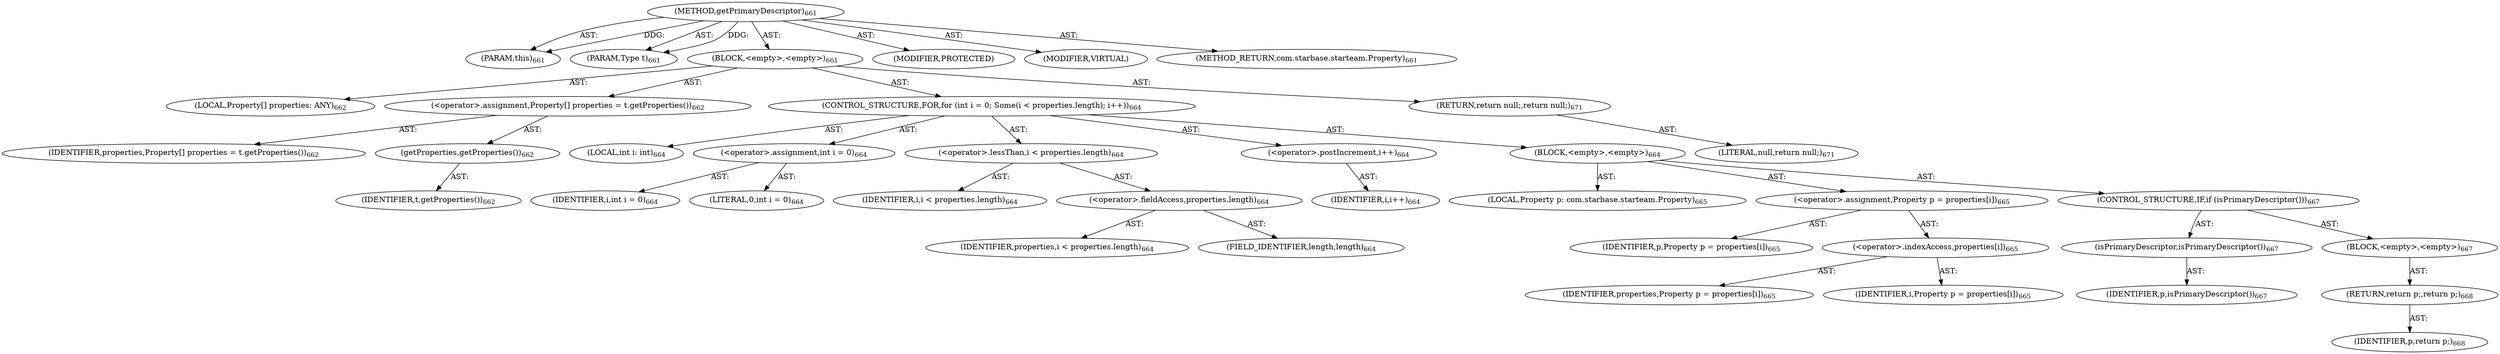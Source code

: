 digraph "getPrimaryDescriptor" {  
"111669149708" [label = <(METHOD,getPrimaryDescriptor)<SUB>661</SUB>> ]
"115964117045" [label = <(PARAM,this)<SUB>661</SUB>> ]
"115964117046" [label = <(PARAM,Type t)<SUB>661</SUB>> ]
"25769803829" [label = <(BLOCK,&lt;empty&gt;,&lt;empty&gt;)<SUB>661</SUB>> ]
"94489280556" [label = <(LOCAL,Property[] properties: ANY)<SUB>662</SUB>> ]
"30064771441" [label = <(&lt;operator&gt;.assignment,Property[] properties = t.getProperties())<SUB>662</SUB>> ]
"68719477074" [label = <(IDENTIFIER,properties,Property[] properties = t.getProperties())<SUB>662</SUB>> ]
"30064771442" [label = <(getProperties,getProperties())<SUB>662</SUB>> ]
"68719477075" [label = <(IDENTIFIER,t,getProperties())<SUB>662</SUB>> ]
"47244640295" [label = <(CONTROL_STRUCTURE,FOR,for (int i = 0; Some(i &lt; properties.length); i++))<SUB>664</SUB>> ]
"94489280557" [label = <(LOCAL,int i: int)<SUB>664</SUB>> ]
"30064771443" [label = <(&lt;operator&gt;.assignment,int i = 0)<SUB>664</SUB>> ]
"68719477076" [label = <(IDENTIFIER,i,int i = 0)<SUB>664</SUB>> ]
"90194313293" [label = <(LITERAL,0,int i = 0)<SUB>664</SUB>> ]
"30064771444" [label = <(&lt;operator&gt;.lessThan,i &lt; properties.length)<SUB>664</SUB>> ]
"68719477077" [label = <(IDENTIFIER,i,i &lt; properties.length)<SUB>664</SUB>> ]
"30064771445" [label = <(&lt;operator&gt;.fieldAccess,properties.length)<SUB>664</SUB>> ]
"68719477078" [label = <(IDENTIFIER,properties,i &lt; properties.length)<SUB>664</SUB>> ]
"55834574880" [label = <(FIELD_IDENTIFIER,length,length)<SUB>664</SUB>> ]
"30064771446" [label = <(&lt;operator&gt;.postIncrement,i++)<SUB>664</SUB>> ]
"68719477079" [label = <(IDENTIFIER,i,i++)<SUB>664</SUB>> ]
"25769803830" [label = <(BLOCK,&lt;empty&gt;,&lt;empty&gt;)<SUB>664</SUB>> ]
"94489280558" [label = <(LOCAL,Property p: com.starbase.starteam.Property)<SUB>665</SUB>> ]
"30064771447" [label = <(&lt;operator&gt;.assignment,Property p = properties[i])<SUB>665</SUB>> ]
"68719477080" [label = <(IDENTIFIER,p,Property p = properties[i])<SUB>665</SUB>> ]
"30064771448" [label = <(&lt;operator&gt;.indexAccess,properties[i])<SUB>665</SUB>> ]
"68719477081" [label = <(IDENTIFIER,properties,Property p = properties[i])<SUB>665</SUB>> ]
"68719477082" [label = <(IDENTIFIER,i,Property p = properties[i])<SUB>665</SUB>> ]
"47244640296" [label = <(CONTROL_STRUCTURE,IF,if (isPrimaryDescriptor()))<SUB>667</SUB>> ]
"30064771449" [label = <(isPrimaryDescriptor,isPrimaryDescriptor())<SUB>667</SUB>> ]
"68719477083" [label = <(IDENTIFIER,p,isPrimaryDescriptor())<SUB>667</SUB>> ]
"25769803831" [label = <(BLOCK,&lt;empty&gt;,&lt;empty&gt;)<SUB>667</SUB>> ]
"146028888071" [label = <(RETURN,return p;,return p;)<SUB>668</SUB>> ]
"68719477084" [label = <(IDENTIFIER,p,return p;)<SUB>668</SUB>> ]
"146028888072" [label = <(RETURN,return null;,return null;)<SUB>671</SUB>> ]
"90194313294" [label = <(LITERAL,null,return null;)<SUB>671</SUB>> ]
"133143986223" [label = <(MODIFIER,PROTECTED)> ]
"133143986224" [label = <(MODIFIER,VIRTUAL)> ]
"128849018892" [label = <(METHOD_RETURN,com.starbase.starteam.Property)<SUB>661</SUB>> ]
  "111669149708" -> "115964117045"  [ label = "AST: "] 
  "111669149708" -> "115964117046"  [ label = "AST: "] 
  "111669149708" -> "25769803829"  [ label = "AST: "] 
  "111669149708" -> "133143986223"  [ label = "AST: "] 
  "111669149708" -> "133143986224"  [ label = "AST: "] 
  "111669149708" -> "128849018892"  [ label = "AST: "] 
  "25769803829" -> "94489280556"  [ label = "AST: "] 
  "25769803829" -> "30064771441"  [ label = "AST: "] 
  "25769803829" -> "47244640295"  [ label = "AST: "] 
  "25769803829" -> "146028888072"  [ label = "AST: "] 
  "30064771441" -> "68719477074"  [ label = "AST: "] 
  "30064771441" -> "30064771442"  [ label = "AST: "] 
  "30064771442" -> "68719477075"  [ label = "AST: "] 
  "47244640295" -> "94489280557"  [ label = "AST: "] 
  "47244640295" -> "30064771443"  [ label = "AST: "] 
  "47244640295" -> "30064771444"  [ label = "AST: "] 
  "47244640295" -> "30064771446"  [ label = "AST: "] 
  "47244640295" -> "25769803830"  [ label = "AST: "] 
  "30064771443" -> "68719477076"  [ label = "AST: "] 
  "30064771443" -> "90194313293"  [ label = "AST: "] 
  "30064771444" -> "68719477077"  [ label = "AST: "] 
  "30064771444" -> "30064771445"  [ label = "AST: "] 
  "30064771445" -> "68719477078"  [ label = "AST: "] 
  "30064771445" -> "55834574880"  [ label = "AST: "] 
  "30064771446" -> "68719477079"  [ label = "AST: "] 
  "25769803830" -> "94489280558"  [ label = "AST: "] 
  "25769803830" -> "30064771447"  [ label = "AST: "] 
  "25769803830" -> "47244640296"  [ label = "AST: "] 
  "30064771447" -> "68719477080"  [ label = "AST: "] 
  "30064771447" -> "30064771448"  [ label = "AST: "] 
  "30064771448" -> "68719477081"  [ label = "AST: "] 
  "30064771448" -> "68719477082"  [ label = "AST: "] 
  "47244640296" -> "30064771449"  [ label = "AST: "] 
  "47244640296" -> "25769803831"  [ label = "AST: "] 
  "30064771449" -> "68719477083"  [ label = "AST: "] 
  "25769803831" -> "146028888071"  [ label = "AST: "] 
  "146028888071" -> "68719477084"  [ label = "AST: "] 
  "146028888072" -> "90194313294"  [ label = "AST: "] 
  "111669149708" -> "115964117045"  [ label = "DDG: "] 
  "111669149708" -> "115964117046"  [ label = "DDG: "] 
}
